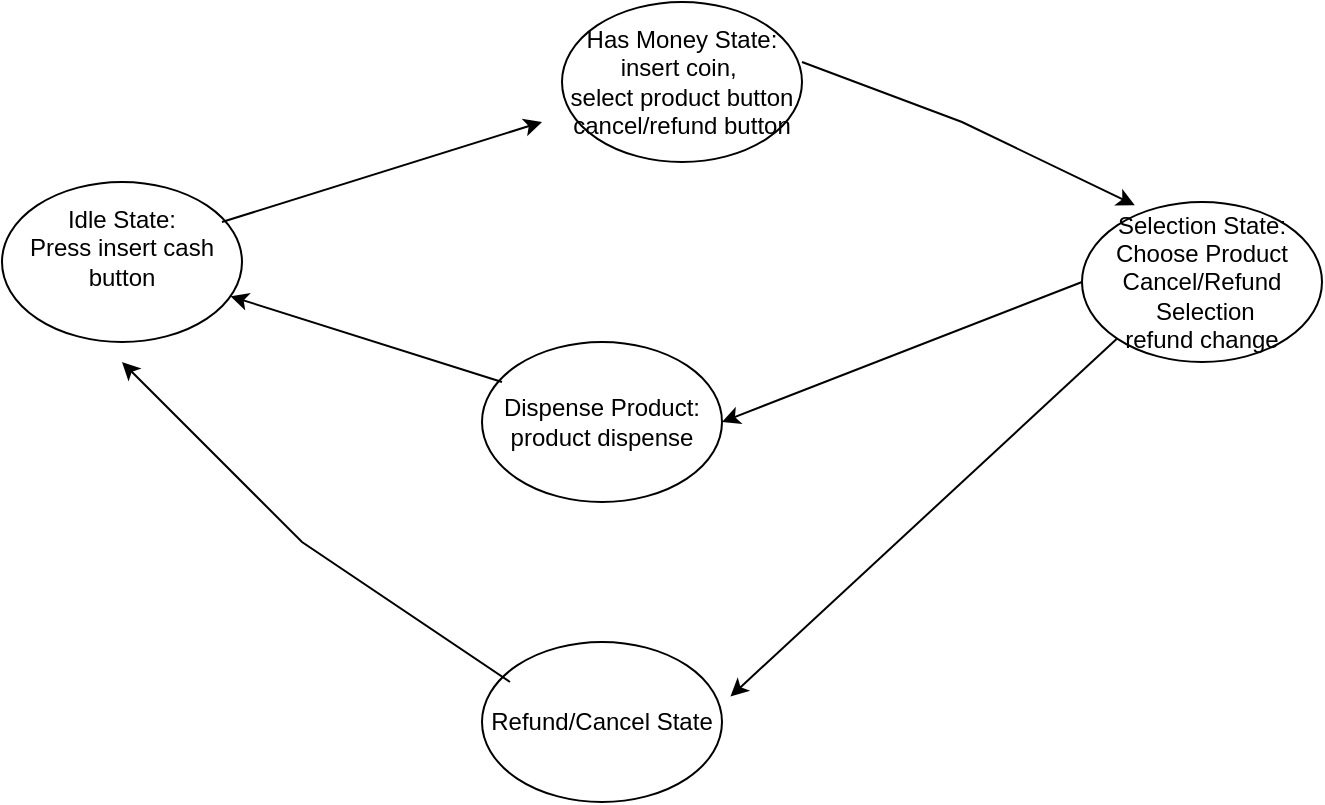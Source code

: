 <mxfile version="24.5.2" type="device">
  <diagram name="Page-1" id="S8YTOZrHcixdIfj45pyo">
    <mxGraphModel dx="977" dy="607" grid="1" gridSize="10" guides="1" tooltips="1" connect="1" arrows="1" fold="1" page="1" pageScale="1" pageWidth="850" pageHeight="1100" math="0" shadow="0">
      <root>
        <mxCell id="0" />
        <mxCell id="1" parent="0" />
        <mxCell id="y_LOewsV7nvVLv3fSRSS-2" value="Idle State:&lt;div&gt;Press insert cash button&lt;/div&gt;&lt;div&gt;&lt;br&gt;&lt;/div&gt;" style="ellipse;whiteSpace=wrap;html=1;" vertex="1" parent="1">
          <mxGeometry x="80" y="200" width="120" height="80" as="geometry" />
        </mxCell>
        <mxCell id="y_LOewsV7nvVLv3fSRSS-3" value="Has Money State: insert coin,&amp;nbsp;&lt;div&gt;select product button&lt;/div&gt;&lt;div&gt;cancel/refund button&lt;/div&gt;" style="ellipse;whiteSpace=wrap;html=1;" vertex="1" parent="1">
          <mxGeometry x="360" y="110" width="120" height="80" as="geometry" />
        </mxCell>
        <mxCell id="y_LOewsV7nvVLv3fSRSS-5" value="Selection State: Choose Product&lt;div&gt;Cancel/Refund&lt;/div&gt;&lt;div&gt;&amp;nbsp;Selection&lt;/div&gt;&lt;div&gt;refund change&lt;/div&gt;" style="ellipse;whiteSpace=wrap;html=1;" vertex="1" parent="1">
          <mxGeometry x="620" y="210" width="120" height="80" as="geometry" />
        </mxCell>
        <mxCell id="y_LOewsV7nvVLv3fSRSS-6" value="Dispense Product: product dispense" style="ellipse;whiteSpace=wrap;html=1;" vertex="1" parent="1">
          <mxGeometry x="320" y="280" width="120" height="80" as="geometry" />
        </mxCell>
        <mxCell id="y_LOewsV7nvVLv3fSRSS-7" value="Refund/Cancel State" style="ellipse;whiteSpace=wrap;html=1;" vertex="1" parent="1">
          <mxGeometry x="320" y="430" width="120" height="80" as="geometry" />
        </mxCell>
        <mxCell id="y_LOewsV7nvVLv3fSRSS-9" value="" style="endArrow=classic;html=1;rounded=0;" edge="1" parent="1">
          <mxGeometry width="50" height="50" relative="1" as="geometry">
            <mxPoint x="190" y="220" as="sourcePoint" />
            <mxPoint x="350" y="170" as="targetPoint" />
          </mxGeometry>
        </mxCell>
        <mxCell id="y_LOewsV7nvVLv3fSRSS-10" value="" style="endArrow=classic;html=1;rounded=0;entryX=0.22;entryY=0.02;entryDx=0;entryDy=0;entryPerimeter=0;" edge="1" parent="1" target="y_LOewsV7nvVLv3fSRSS-5">
          <mxGeometry width="50" height="50" relative="1" as="geometry">
            <mxPoint x="480" y="140" as="sourcePoint" />
            <mxPoint x="640" y="90" as="targetPoint" />
            <Array as="points">
              <mxPoint x="560" y="170" />
            </Array>
          </mxGeometry>
        </mxCell>
        <mxCell id="y_LOewsV7nvVLv3fSRSS-11" value="" style="endArrow=classic;html=1;rounded=0;exitX=0;exitY=1;exitDx=0;exitDy=0;entryX=1.035;entryY=0.341;entryDx=0;entryDy=0;entryPerimeter=0;" edge="1" parent="1" source="y_LOewsV7nvVLv3fSRSS-5" target="y_LOewsV7nvVLv3fSRSS-7">
          <mxGeometry width="50" height="50" relative="1" as="geometry">
            <mxPoint x="380" y="290" as="sourcePoint" />
            <mxPoint x="510" y="400" as="targetPoint" />
          </mxGeometry>
        </mxCell>
        <mxCell id="y_LOewsV7nvVLv3fSRSS-12" value="" style="endArrow=classic;html=1;rounded=0;exitX=0;exitY=1;exitDx=0;exitDy=0;" edge="1" parent="1">
          <mxGeometry width="50" height="50" relative="1" as="geometry">
            <mxPoint x="334" y="450" as="sourcePoint" />
            <mxPoint x="140" y="290" as="targetPoint" />
            <Array as="points">
              <mxPoint x="230" y="380" />
            </Array>
          </mxGeometry>
        </mxCell>
        <mxCell id="y_LOewsV7nvVLv3fSRSS-13" value="" style="endArrow=classic;html=1;rounded=0;exitX=0;exitY=1;exitDx=0;exitDy=0;entryX=1;entryY=0.5;entryDx=0;entryDy=0;" edge="1" parent="1" target="y_LOewsV7nvVLv3fSRSS-6">
          <mxGeometry width="50" height="50" relative="1" as="geometry">
            <mxPoint x="620" y="250" as="sourcePoint" />
            <mxPoint x="426" y="429" as="targetPoint" />
          </mxGeometry>
        </mxCell>
        <mxCell id="y_LOewsV7nvVLv3fSRSS-14" value="" style="endArrow=classic;html=1;rounded=0;exitX=0;exitY=1;exitDx=0;exitDy=0;" edge="1" parent="1" target="y_LOewsV7nvVLv3fSRSS-2">
          <mxGeometry width="50" height="50" relative="1" as="geometry">
            <mxPoint x="330" y="300" as="sourcePoint" />
            <mxPoint x="150" y="370" as="targetPoint" />
          </mxGeometry>
        </mxCell>
      </root>
    </mxGraphModel>
  </diagram>
</mxfile>

